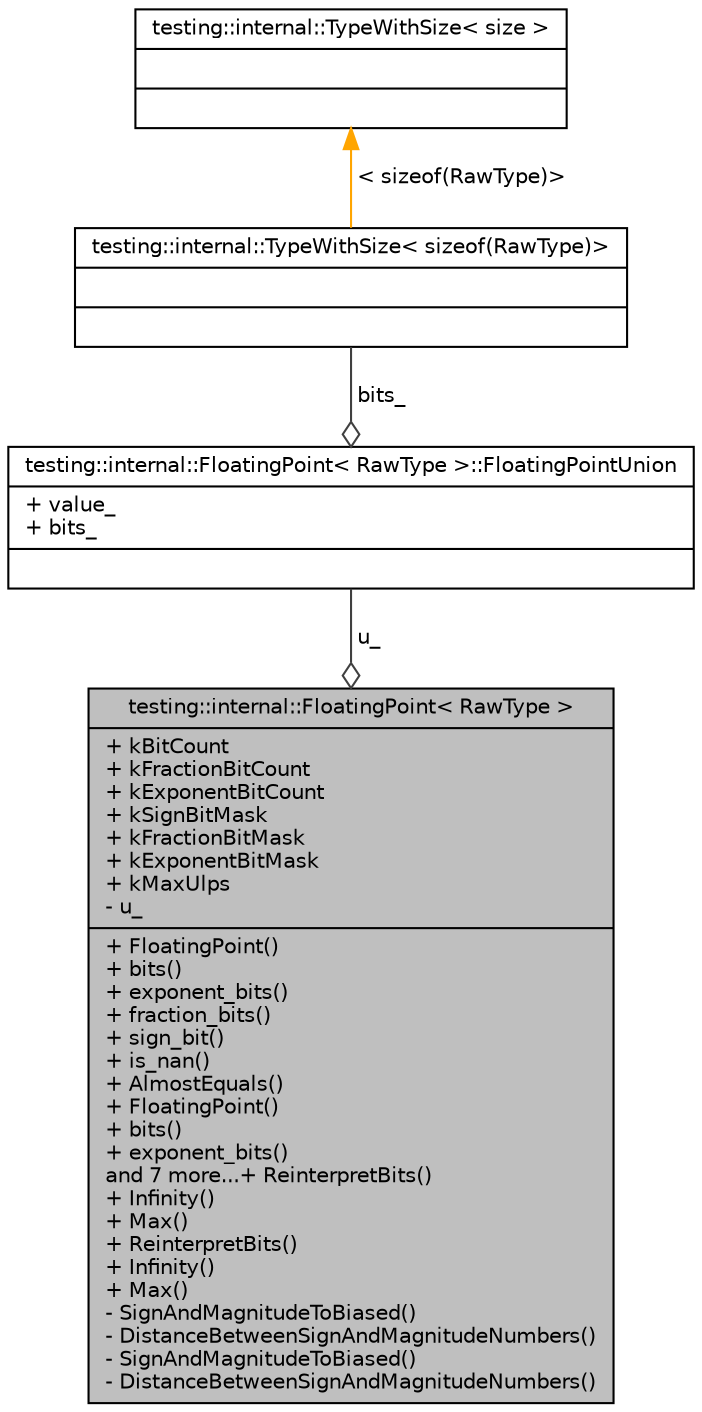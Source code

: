 digraph G
{
  edge [fontname="Helvetica",fontsize="10",labelfontname="Helvetica",labelfontsize="10"];
  node [fontname="Helvetica",fontsize="10",shape=record];
  Node1 [label="{testing::internal::FloatingPoint\< RawType \>\n|+ kBitCount\l+ kFractionBitCount\l+ kExponentBitCount\l+ kSignBitMask\l+ kFractionBitMask\l+ kExponentBitMask\l+ kMaxUlps\l- u_\l|+ FloatingPoint()\l+ bits()\l+ exponent_bits()\l+ fraction_bits()\l+ sign_bit()\l+ is_nan()\l+ AlmostEquals()\l+ FloatingPoint()\l+ bits()\l+ exponent_bits()\land 7 more...+ ReinterpretBits()\l+ Infinity()\l+ Max()\l+ ReinterpretBits()\l+ Infinity()\l+ Max()\l- SignAndMagnitudeToBiased()\l- DistanceBetweenSignAndMagnitudeNumbers()\l- SignAndMagnitudeToBiased()\l- DistanceBetweenSignAndMagnitudeNumbers()\l}",height=0.2,width=0.4,color="black", fillcolor="grey75", style="filled" fontcolor="black"];
  Node2 -> Node1 [color="grey25",fontsize="10",style="solid",label=" u_" ,arrowhead="odiamond",fontname="Helvetica"];
  Node2 [label="{testing::internal::FloatingPoint\< RawType \>::FloatingPointUnion\n|+ value_\l+ bits_\l|}",height=0.2,width=0.4,color="black", fillcolor="white", style="filled",URL="$uniontesting_1_1internal_1_1FloatingPoint_1_1FloatingPointUnion.html"];
  Node3 -> Node2 [color="grey25",fontsize="10",style="solid",label=" bits_" ,arrowhead="odiamond",fontname="Helvetica"];
  Node3 [label="{testing::internal::TypeWithSize\< sizeof(RawType)\>\n||}",height=0.2,width=0.4,color="black", fillcolor="white", style="filled",URL="$classtesting_1_1internal_1_1TypeWithSize.html"];
  Node4 -> Node3 [dir="back",color="orange",fontsize="10",style="solid",label=" \< sizeof(RawType)\>" ,fontname="Helvetica"];
  Node4 [label="{testing::internal::TypeWithSize\< size \>\n||}",height=0.2,width=0.4,color="black", fillcolor="white", style="filled",URL="$classtesting_1_1internal_1_1TypeWithSize.html"];
}

